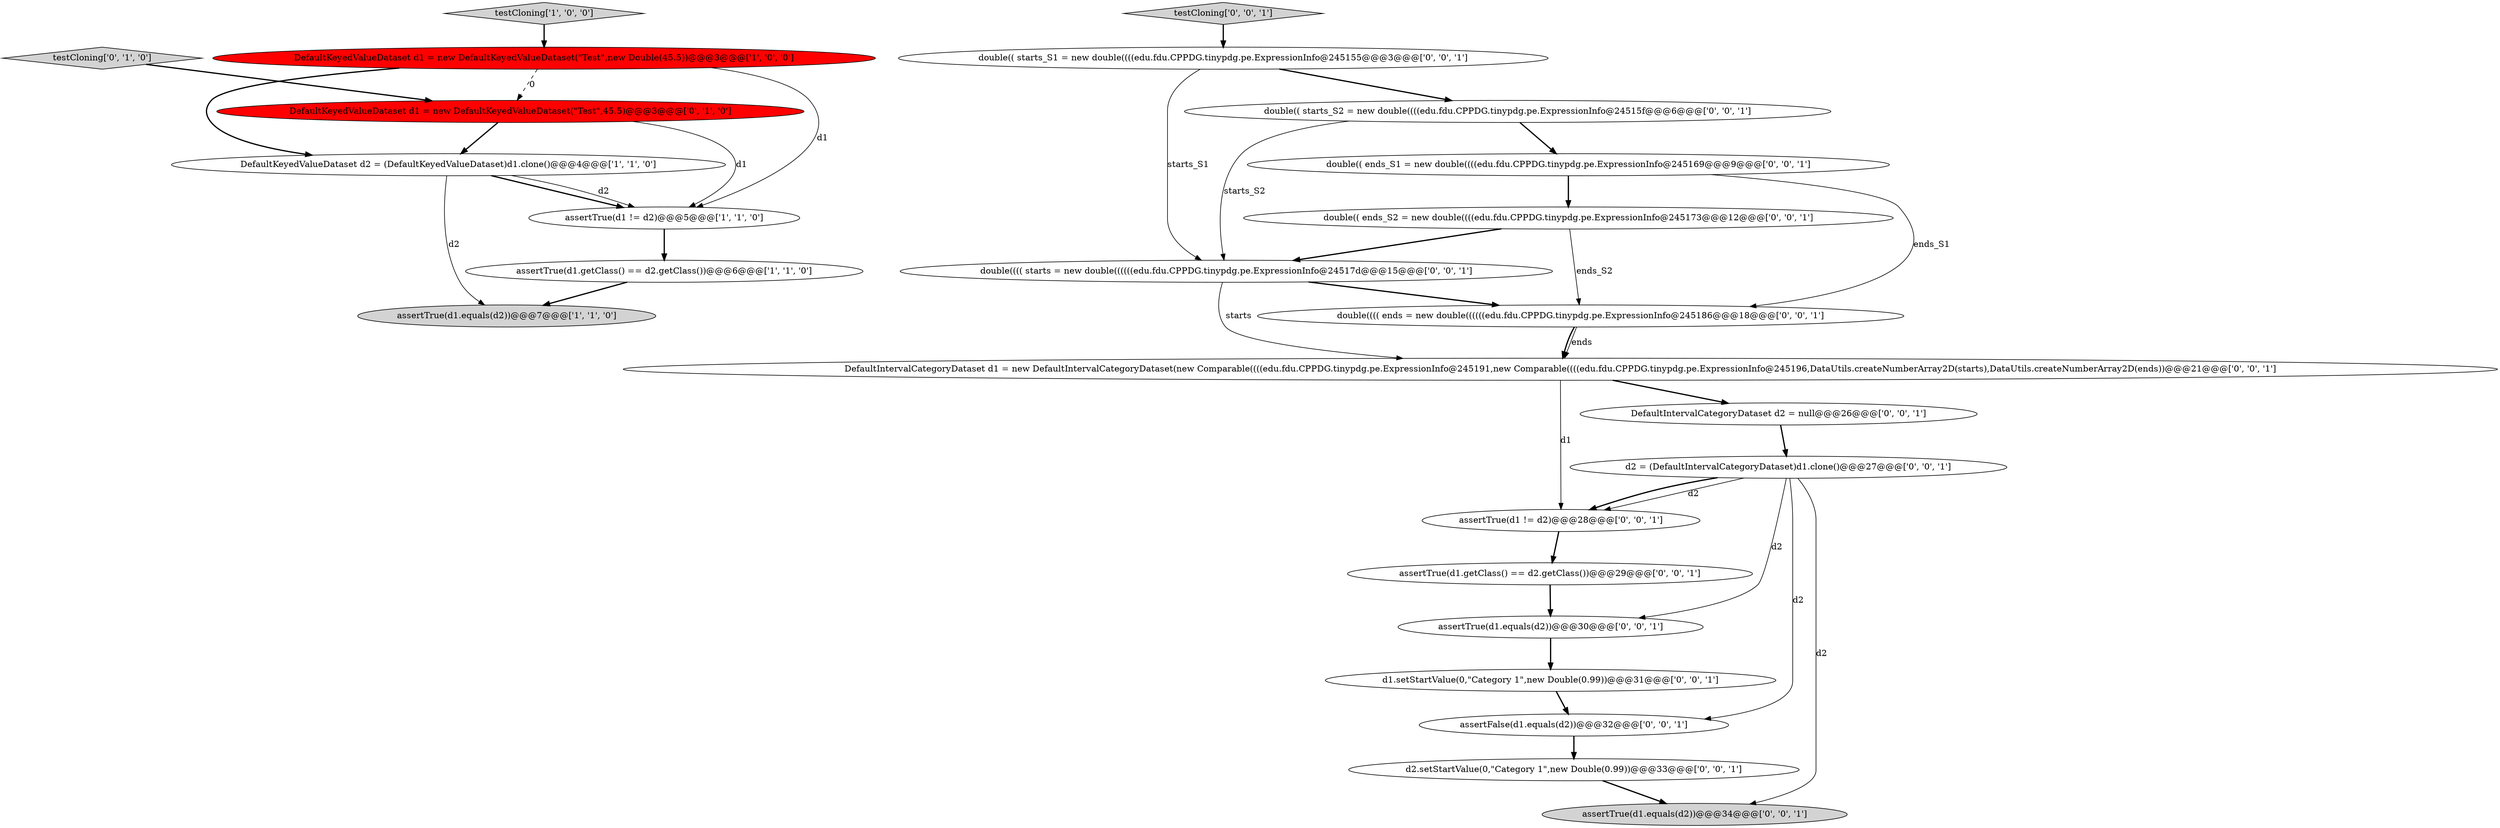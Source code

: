 digraph {
0 [style = filled, label = "assertTrue(d1 != d2)@@@5@@@['1', '1', '0']", fillcolor = white, shape = ellipse image = "AAA0AAABBB1BBB"];
24 [style = filled, label = "double(((( starts = new double((((((edu.fdu.CPPDG.tinypdg.pe.ExpressionInfo@24517d@@@15@@@['0', '0', '1']", fillcolor = white, shape = ellipse image = "AAA0AAABBB3BBB"];
7 [style = filled, label = "testCloning['0', '1', '0']", fillcolor = lightgray, shape = diamond image = "AAA0AAABBB2BBB"];
4 [style = filled, label = "DefaultKeyedValueDataset d1 = new DefaultKeyedValueDataset(\"Test\",new Double(45.5))@@@3@@@['1', '0', '0']", fillcolor = red, shape = ellipse image = "AAA1AAABBB1BBB"];
9 [style = filled, label = "double(((( ends = new double((((((edu.fdu.CPPDG.tinypdg.pe.ExpressionInfo@245186@@@18@@@['0', '0', '1']", fillcolor = white, shape = ellipse image = "AAA0AAABBB3BBB"];
6 [style = filled, label = "DefaultKeyedValueDataset d1 = new DefaultKeyedValueDataset(\"Test\",45.5)@@@3@@@['0', '1', '0']", fillcolor = red, shape = ellipse image = "AAA1AAABBB2BBB"];
15 [style = filled, label = "DefaultIntervalCategoryDataset d1 = new DefaultIntervalCategoryDataset(new Comparable((((edu.fdu.CPPDG.tinypdg.pe.ExpressionInfo@245191,new Comparable((((edu.fdu.CPPDG.tinypdg.pe.ExpressionInfo@245196,DataUtils.createNumberArray2D(starts),DataUtils.createNumberArray2D(ends))@@@21@@@['0', '0', '1']", fillcolor = white, shape = ellipse image = "AAA0AAABBB3BBB"];
13 [style = filled, label = "d2.setStartValue(0,\"Category 1\",new Double(0.99))@@@33@@@['0', '0', '1']", fillcolor = white, shape = ellipse image = "AAA0AAABBB3BBB"];
17 [style = filled, label = "assertTrue(d1.equals(d2))@@@30@@@['0', '0', '1']", fillcolor = white, shape = ellipse image = "AAA0AAABBB3BBB"];
10 [style = filled, label = "assertTrue(d1 != d2)@@@28@@@['0', '0', '1']", fillcolor = white, shape = ellipse image = "AAA0AAABBB3BBB"];
18 [style = filled, label = "double(( starts_S1 = new double((((edu.fdu.CPPDG.tinypdg.pe.ExpressionInfo@245155@@@3@@@['0', '0', '1']", fillcolor = white, shape = ellipse image = "AAA0AAABBB3BBB"];
20 [style = filled, label = "d1.setStartValue(0,\"Category 1\",new Double(0.99))@@@31@@@['0', '0', '1']", fillcolor = white, shape = ellipse image = "AAA0AAABBB3BBB"];
22 [style = filled, label = "double(( starts_S2 = new double((((edu.fdu.CPPDG.tinypdg.pe.ExpressionInfo@24515f@@@6@@@['0', '0', '1']", fillcolor = white, shape = ellipse image = "AAA0AAABBB3BBB"];
3 [style = filled, label = "testCloning['1', '0', '0']", fillcolor = lightgray, shape = diamond image = "AAA0AAABBB1BBB"];
16 [style = filled, label = "assertTrue(d1.getClass() == d2.getClass())@@@29@@@['0', '0', '1']", fillcolor = white, shape = ellipse image = "AAA0AAABBB3BBB"];
5 [style = filled, label = "assertTrue(d1.equals(d2))@@@7@@@['1', '1', '0']", fillcolor = lightgray, shape = ellipse image = "AAA0AAABBB1BBB"];
11 [style = filled, label = "double(( ends_S2 = new double((((edu.fdu.CPPDG.tinypdg.pe.ExpressionInfo@245173@@@12@@@['0', '0', '1']", fillcolor = white, shape = ellipse image = "AAA0AAABBB3BBB"];
21 [style = filled, label = "testCloning['0', '0', '1']", fillcolor = lightgray, shape = diamond image = "AAA0AAABBB3BBB"];
14 [style = filled, label = "assertTrue(d1.equals(d2))@@@34@@@['0', '0', '1']", fillcolor = lightgray, shape = ellipse image = "AAA0AAABBB3BBB"];
19 [style = filled, label = "DefaultIntervalCategoryDataset d2 = null@@@26@@@['0', '0', '1']", fillcolor = white, shape = ellipse image = "AAA0AAABBB3BBB"];
23 [style = filled, label = "d2 = (DefaultIntervalCategoryDataset)d1.clone()@@@27@@@['0', '0', '1']", fillcolor = white, shape = ellipse image = "AAA0AAABBB3BBB"];
2 [style = filled, label = "DefaultKeyedValueDataset d2 = (DefaultKeyedValueDataset)d1.clone()@@@4@@@['1', '1', '0']", fillcolor = white, shape = ellipse image = "AAA0AAABBB1BBB"];
8 [style = filled, label = "assertFalse(d1.equals(d2))@@@32@@@['0', '0', '1']", fillcolor = white, shape = ellipse image = "AAA0AAABBB3BBB"];
12 [style = filled, label = "double(( ends_S1 = new double((((edu.fdu.CPPDG.tinypdg.pe.ExpressionInfo@245169@@@9@@@['0', '0', '1']", fillcolor = white, shape = ellipse image = "AAA0AAABBB3BBB"];
1 [style = filled, label = "assertTrue(d1.getClass() == d2.getClass())@@@6@@@['1', '1', '0']", fillcolor = white, shape = ellipse image = "AAA0AAABBB1BBB"];
1->5 [style = bold, label=""];
2->5 [style = solid, label="d2"];
23->17 [style = solid, label="d2"];
12->11 [style = bold, label=""];
4->0 [style = solid, label="d1"];
15->10 [style = solid, label="d1"];
9->15 [style = solid, label="ends"];
4->2 [style = bold, label=""];
16->17 [style = bold, label=""];
15->19 [style = bold, label=""];
11->24 [style = bold, label=""];
12->9 [style = solid, label="ends_S1"];
4->6 [style = dashed, label="0"];
3->4 [style = bold, label=""];
21->18 [style = bold, label=""];
23->10 [style = solid, label="d2"];
6->2 [style = bold, label=""];
23->8 [style = solid, label="d2"];
23->14 [style = solid, label="d2"];
6->0 [style = solid, label="d1"];
20->8 [style = bold, label=""];
2->0 [style = bold, label=""];
18->22 [style = bold, label=""];
10->16 [style = bold, label=""];
9->15 [style = bold, label=""];
0->1 [style = bold, label=""];
22->12 [style = bold, label=""];
19->23 [style = bold, label=""];
7->6 [style = bold, label=""];
23->10 [style = bold, label=""];
22->24 [style = solid, label="starts_S2"];
2->0 [style = solid, label="d2"];
24->15 [style = solid, label="starts"];
18->24 [style = solid, label="starts_S1"];
13->14 [style = bold, label=""];
24->9 [style = bold, label=""];
8->13 [style = bold, label=""];
11->9 [style = solid, label="ends_S2"];
17->20 [style = bold, label=""];
}
